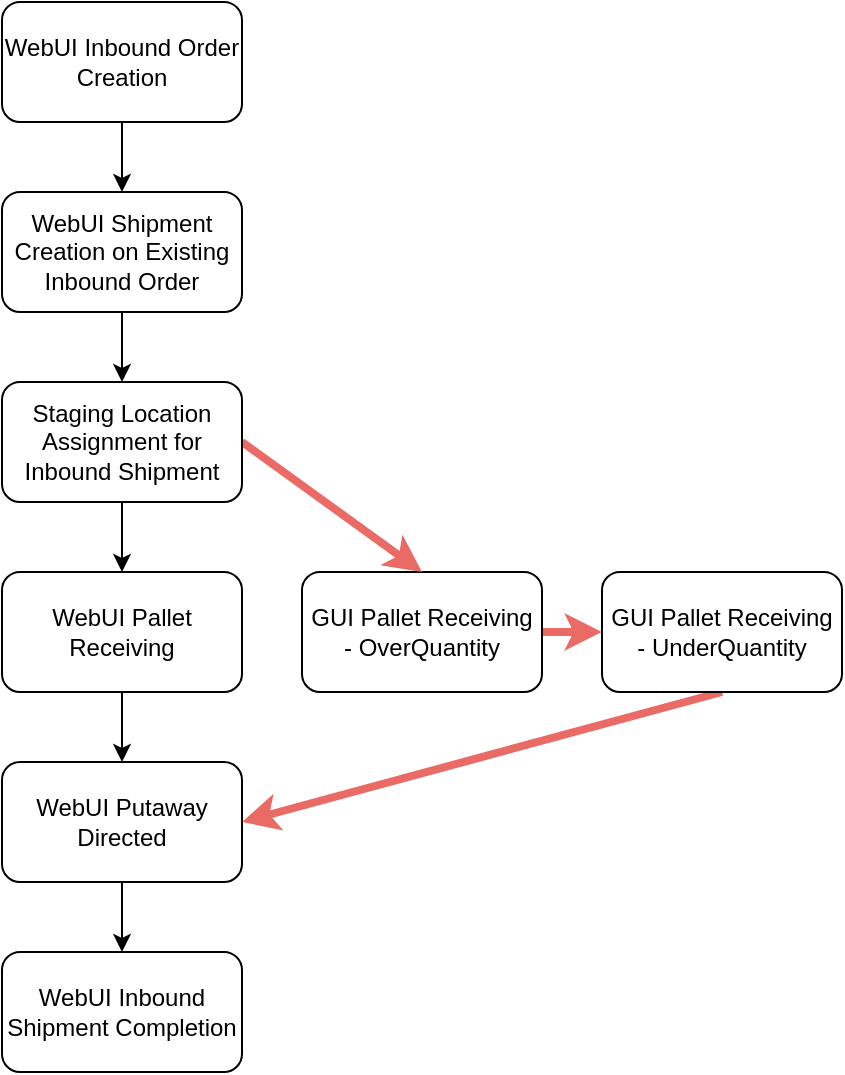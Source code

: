 <mxfile version="12.2.6" type="github" pages="1"><diagram id="IdHqrWxbUIfQEn7d7Ye1" name="Page-1"><mxGraphModel dx="878" dy="1617" grid="1" gridSize="10" guides="1" tooltips="1" connect="1" arrows="1" fold="1" page="1" pageScale="1" pageWidth="850" pageHeight="1100" math="0" shadow="0"><root><mxCell id="0"/><mxCell id="1" parent="0"/><mxCell id="5MoI0cr_Pmq36j2Hyj8P-24" style="edgeStyle=orthogonalEdgeStyle;rounded=0;orthogonalLoop=1;jettySize=auto;html=1;exitX=0.5;exitY=1;exitDx=0;exitDy=0;entryX=0.5;entryY=0;entryDx=0;entryDy=0;" parent="1" source="5MoI0cr_Pmq36j2Hyj8P-7" target="5MoI0cr_Pmq36j2Hyj8P-15" edge="1"><mxGeometry relative="1" as="geometry"/></mxCell><UserObject label="WebUI Shipment Creation on Existing Inbound Order" link="https://jira.int.kn/browse/TCL-20" id="5MoI0cr_Pmq36j2Hyj8P-7"><mxCell style="rounded=1;whiteSpace=wrap;html=1;" parent="1" vertex="1"><mxGeometry x="200" y="80" width="120" height="60" as="geometry"/></mxCell></UserObject><mxCell id="5MoI0cr_Pmq36j2Hyj8P-23" style="edgeStyle=orthogonalEdgeStyle;rounded=0;orthogonalLoop=1;jettySize=auto;html=1;exitX=0.5;exitY=1;exitDx=0;exitDy=0;entryX=0.5;entryY=0;entryDx=0;entryDy=0;" parent="1" source="5MoI0cr_Pmq36j2Hyj8P-8" target="5MoI0cr_Pmq36j2Hyj8P-7" edge="1"><mxGeometry relative="1" as="geometry"/></mxCell><UserObject label="WebUI Inbound Order Creation" TCL-2="https://jira.int.kn/browse/TCL-2" link="https://jira.int.kn/browse/TCL-2" id="5MoI0cr_Pmq36j2Hyj8P-8"><mxCell style="rounded=1;whiteSpace=wrap;html=1;" parent="1" vertex="1"><mxGeometry x="200" y="-15" width="120" height="60" as="geometry"/></mxCell></UserObject><mxCell id="5MoI0cr_Pmq36j2Hyj8P-27" style="edgeStyle=orthogonalEdgeStyle;rounded=0;orthogonalLoop=1;jettySize=auto;html=1;exitX=0.5;exitY=1;exitDx=0;exitDy=0;entryX=0.5;entryY=0;entryDx=0;entryDy=0;" parent="1" source="5MoI0cr_Pmq36j2Hyj8P-9" target="5MoI0cr_Pmq36j2Hyj8P-21" edge="1"><mxGeometry relative="1" as="geometry"/></mxCell><mxCell id="5MoI0cr_Pmq36j2Hyj8P-9" value="WebUI Putaway Directed" style="rounded=1;whiteSpace=wrap;html=1;" parent="1" vertex="1"><mxGeometry x="200" y="365" width="120" height="60" as="geometry"/></mxCell><mxCell id="5MoI0cr_Pmq36j2Hyj8P-30" style="edgeStyle=orthogonalEdgeStyle;rounded=0;orthogonalLoop=1;jettySize=auto;html=1;exitX=1;exitY=0.5;exitDx=0;exitDy=0;entryX=0;entryY=0.5;entryDx=0;entryDy=0;strokeColor=#EA6B66;strokeWidth=4;" parent="1" source="5MoI0cr_Pmq36j2Hyj8P-10" target="5MoI0cr_Pmq36j2Hyj8P-14" edge="1"><mxGeometry relative="1" as="geometry"/></mxCell><mxCell id="5MoI0cr_Pmq36j2Hyj8P-10" value="GUI Pallet Receiving - OverQuantity" style="rounded=1;whiteSpace=wrap;html=1;" parent="1" vertex="1"><mxGeometry x="350" y="270" width="120" height="60" as="geometry"/></mxCell><UserObject label="" link="https://jira.int.kn/browse/TCL-28" id="5MoI0cr_Pmq36j2Hyj8P-31"><mxCell style="rounded=0;orthogonalLoop=1;jettySize=auto;html=1;exitX=0.5;exitY=1;exitDx=0;exitDy=0;entryX=1;entryY=0.5;entryDx=0;entryDy=0;strokeColor=#EA6B66;strokeWidth=4;" parent="1" source="5MoI0cr_Pmq36j2Hyj8P-14" target="5MoI0cr_Pmq36j2Hyj8P-9" edge="1"><mxGeometry relative="1" as="geometry"/></mxCell></UserObject><mxCell id="5MoI0cr_Pmq36j2Hyj8P-14" value="GUI Pallet Receiving - UnderQuantity" style="rounded=1;whiteSpace=wrap;html=1;" parent="1" vertex="1"><mxGeometry x="500" y="270" width="120" height="60" as="geometry"/></mxCell><mxCell id="5MoI0cr_Pmq36j2Hyj8P-25" style="edgeStyle=orthogonalEdgeStyle;rounded=0;orthogonalLoop=1;jettySize=auto;html=1;exitX=0.5;exitY=1;exitDx=0;exitDy=0;" parent="1" source="5MoI0cr_Pmq36j2Hyj8P-15" target="5MoI0cr_Pmq36j2Hyj8P-16" edge="1"><mxGeometry relative="1" as="geometry"/></mxCell><mxCell id="5MoI0cr_Pmq36j2Hyj8P-29" style="rounded=0;orthogonalLoop=1;jettySize=auto;html=1;exitX=1;exitY=0.5;exitDx=0;exitDy=0;strokeColor=#EA6B66;strokeWidth=4;entryX=0.5;entryY=0;entryDx=0;entryDy=0;" parent="1" source="5MoI0cr_Pmq36j2Hyj8P-15" target="5MoI0cr_Pmq36j2Hyj8P-10" edge="1"><mxGeometry relative="1" as="geometry"/></mxCell><UserObject label="Staging Location Assignment for Inbound Shipment" link="https://jira.int.kn/browse/TCL-20" id="5MoI0cr_Pmq36j2Hyj8P-15"><mxCell style="rounded=1;whiteSpace=wrap;html=1;" parent="1" vertex="1"><mxGeometry x="200" y="175" width="120" height="60" as="geometry"/></mxCell></UserObject><mxCell id="5MoI0cr_Pmq36j2Hyj8P-26" style="edgeStyle=orthogonalEdgeStyle;rounded=0;orthogonalLoop=1;jettySize=auto;html=1;exitX=0.5;exitY=1;exitDx=0;exitDy=0;" parent="1" source="5MoI0cr_Pmq36j2Hyj8P-16" target="5MoI0cr_Pmq36j2Hyj8P-9" edge="1"><mxGeometry relative="1" as="geometry"/></mxCell><mxCell id="5MoI0cr_Pmq36j2Hyj8P-16" value="WebUI Pallet Receiving" style="rounded=1;whiteSpace=wrap;html=1;" parent="1" vertex="1"><mxGeometry x="200" y="270" width="120" height="60" as="geometry"/></mxCell><mxCell id="5MoI0cr_Pmq36j2Hyj8P-21" value="WebUI Inbound Shipment Completion" style="rounded=1;whiteSpace=wrap;html=1;" parent="1" vertex="1"><mxGeometry x="200" y="460" width="120" height="60" as="geometry"/></mxCell></root></mxGraphModel></diagram></mxfile>